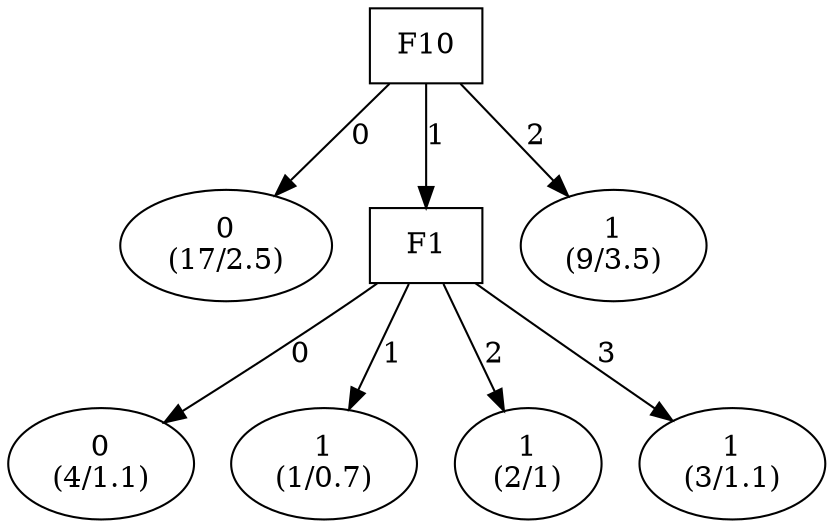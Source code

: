 digraph YaDT {
n0 [ shape=box, label="F10\n"]
n0 -> n1 [label="0"]
n1 [ shape=ellipse, label="0\n(17/2.5)"]
n0 -> n2 [label="1"]
n2 [ shape=box, label="F1\n"]
n2 -> n3 [label="0"]
n3 [ shape=ellipse, label="0\n(4/1.1)"]
n2 -> n4 [label="1"]
n4 [ shape=ellipse, label="1\n(1/0.7)"]
n2 -> n5 [label="2"]
n5 [ shape=ellipse, label="1\n(2/1)"]
n2 -> n6 [label="3"]
n6 [ shape=ellipse, label="1\n(3/1.1)"]
n0 -> n8 [label="2"]
n8 [ shape=ellipse, label="1\n(9/3.5)"]
}
